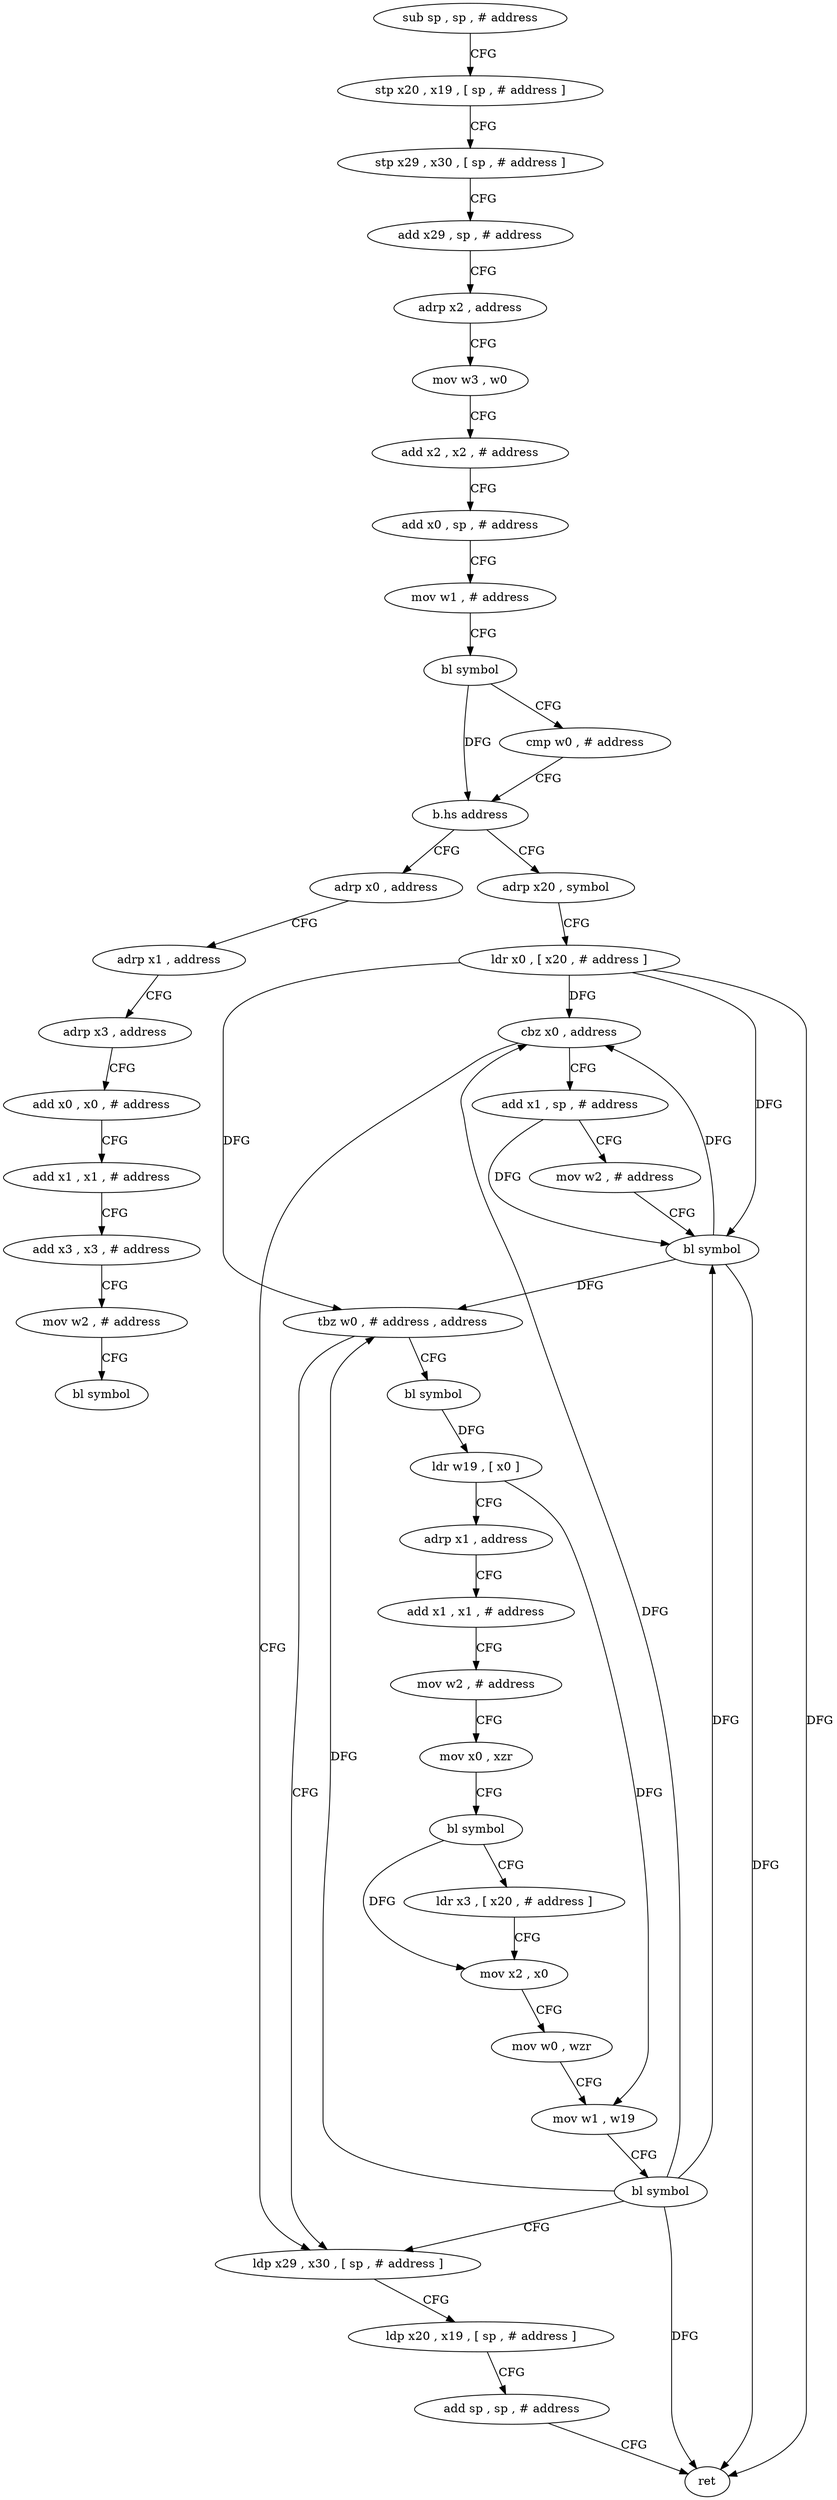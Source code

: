 digraph "func" {
"4211872" [label = "sub sp , sp , # address" ]
"4211876" [label = "stp x20 , x19 , [ sp , # address ]" ]
"4211880" [label = "stp x29 , x30 , [ sp , # address ]" ]
"4211884" [label = "add x29 , sp , # address" ]
"4211888" [label = "adrp x2 , address" ]
"4211892" [label = "mov w3 , w0" ]
"4211896" [label = "add x2 , x2 , # address" ]
"4211900" [label = "add x0 , sp , # address" ]
"4211904" [label = "mov w1 , # address" ]
"4211908" [label = "bl symbol" ]
"4211912" [label = "cmp w0 , # address" ]
"4211916" [label = "b.hs address" ]
"4212012" [label = "adrp x0 , address" ]
"4211920" [label = "adrp x20 , symbol" ]
"4212016" [label = "adrp x1 , address" ]
"4212020" [label = "adrp x3 , address" ]
"4212024" [label = "add x0 , x0 , # address" ]
"4212028" [label = "add x1 , x1 , # address" ]
"4212032" [label = "add x3 , x3 , # address" ]
"4212036" [label = "mov w2 , # address" ]
"4212040" [label = "bl symbol" ]
"4211924" [label = "ldr x0 , [ x20 , # address ]" ]
"4211928" [label = "cbz x0 , address" ]
"4211996" [label = "ldp x29 , x30 , [ sp , # address ]" ]
"4211932" [label = "add x1 , sp , # address" ]
"4212000" [label = "ldp x20 , x19 , [ sp , # address ]" ]
"4212004" [label = "add sp , sp , # address" ]
"4212008" [label = "ret" ]
"4211936" [label = "mov w2 , # address" ]
"4211940" [label = "bl symbol" ]
"4211944" [label = "tbz w0 , # address , address" ]
"4211948" [label = "bl symbol" ]
"4211952" [label = "ldr w19 , [ x0 ]" ]
"4211956" [label = "adrp x1 , address" ]
"4211960" [label = "add x1 , x1 , # address" ]
"4211964" [label = "mov w2 , # address" ]
"4211968" [label = "mov x0 , xzr" ]
"4211972" [label = "bl symbol" ]
"4211976" [label = "ldr x3 , [ x20 , # address ]" ]
"4211980" [label = "mov x2 , x0" ]
"4211984" [label = "mov w0 , wzr" ]
"4211988" [label = "mov w1 , w19" ]
"4211992" [label = "bl symbol" ]
"4211872" -> "4211876" [ label = "CFG" ]
"4211876" -> "4211880" [ label = "CFG" ]
"4211880" -> "4211884" [ label = "CFG" ]
"4211884" -> "4211888" [ label = "CFG" ]
"4211888" -> "4211892" [ label = "CFG" ]
"4211892" -> "4211896" [ label = "CFG" ]
"4211896" -> "4211900" [ label = "CFG" ]
"4211900" -> "4211904" [ label = "CFG" ]
"4211904" -> "4211908" [ label = "CFG" ]
"4211908" -> "4211912" [ label = "CFG" ]
"4211908" -> "4211916" [ label = "DFG" ]
"4211912" -> "4211916" [ label = "CFG" ]
"4211916" -> "4212012" [ label = "CFG" ]
"4211916" -> "4211920" [ label = "CFG" ]
"4212012" -> "4212016" [ label = "CFG" ]
"4211920" -> "4211924" [ label = "CFG" ]
"4212016" -> "4212020" [ label = "CFG" ]
"4212020" -> "4212024" [ label = "CFG" ]
"4212024" -> "4212028" [ label = "CFG" ]
"4212028" -> "4212032" [ label = "CFG" ]
"4212032" -> "4212036" [ label = "CFG" ]
"4212036" -> "4212040" [ label = "CFG" ]
"4211924" -> "4211928" [ label = "DFG" ]
"4211924" -> "4212008" [ label = "DFG" ]
"4211924" -> "4211940" [ label = "DFG" ]
"4211924" -> "4211944" [ label = "DFG" ]
"4211928" -> "4211996" [ label = "CFG" ]
"4211928" -> "4211932" [ label = "CFG" ]
"4211996" -> "4212000" [ label = "CFG" ]
"4211932" -> "4211936" [ label = "CFG" ]
"4211932" -> "4211940" [ label = "DFG" ]
"4212000" -> "4212004" [ label = "CFG" ]
"4212004" -> "4212008" [ label = "CFG" ]
"4211936" -> "4211940" [ label = "CFG" ]
"4211940" -> "4211944" [ label = "DFG" ]
"4211940" -> "4211928" [ label = "DFG" ]
"4211940" -> "4212008" [ label = "DFG" ]
"4211944" -> "4211996" [ label = "CFG" ]
"4211944" -> "4211948" [ label = "CFG" ]
"4211948" -> "4211952" [ label = "DFG" ]
"4211952" -> "4211956" [ label = "CFG" ]
"4211952" -> "4211988" [ label = "DFG" ]
"4211956" -> "4211960" [ label = "CFG" ]
"4211960" -> "4211964" [ label = "CFG" ]
"4211964" -> "4211968" [ label = "CFG" ]
"4211968" -> "4211972" [ label = "CFG" ]
"4211972" -> "4211976" [ label = "CFG" ]
"4211972" -> "4211980" [ label = "DFG" ]
"4211976" -> "4211980" [ label = "CFG" ]
"4211980" -> "4211984" [ label = "CFG" ]
"4211984" -> "4211988" [ label = "CFG" ]
"4211988" -> "4211992" [ label = "CFG" ]
"4211992" -> "4211996" [ label = "CFG" ]
"4211992" -> "4211928" [ label = "DFG" ]
"4211992" -> "4211944" [ label = "DFG" ]
"4211992" -> "4212008" [ label = "DFG" ]
"4211992" -> "4211940" [ label = "DFG" ]
}
